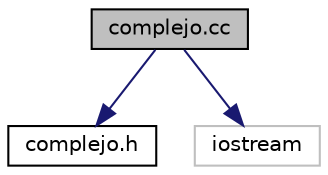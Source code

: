 digraph "complejo.cc"
{
 // LATEX_PDF_SIZE
  edge [fontname="Helvetica",fontsize="10",labelfontname="Helvetica",labelfontsize="10"];
  node [fontname="Helvetica",fontsize="10",shape=record];
  Node1 [label="complejo.cc",height=0.2,width=0.4,color="black", fillcolor="grey75", style="filled", fontcolor="black",tooltip="programa que inicializa dos objetos complejos e imprime en pantalla la suma y resta de estos"];
  Node1 -> Node2 [color="midnightblue",fontsize="10",style="solid",fontname="Helvetica"];
  Node2 [label="complejo.h",height=0.2,width=0.4,color="black", fillcolor="white", style="filled",URL="$complejo_8h.html",tooltip="programa que inicializa dos objetos complejos e imprime en pantalla la suma y resta de estos"];
  Node1 -> Node3 [color="midnightblue",fontsize="10",style="solid",fontname="Helvetica"];
  Node3 [label="iostream",height=0.2,width=0.4,color="grey75", fillcolor="white", style="filled",tooltip=" "];
}
